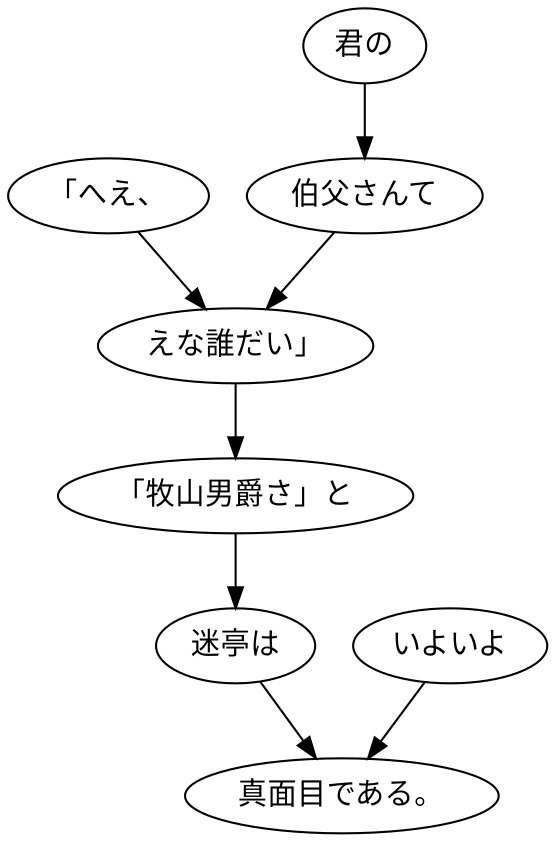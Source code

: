 digraph graph1608 {
	node0 [label="「へえ、"];
	node1 [label="君の"];
	node2 [label="伯父さんて"];
	node3 [label="えな誰だい」"];
	node4 [label="「牧山男爵さ」と"];
	node5 [label="迷亭は"];
	node6 [label="いよいよ"];
	node7 [label="真面目である。"];
	node0 -> node3;
	node1 -> node2;
	node2 -> node3;
	node3 -> node4;
	node4 -> node5;
	node5 -> node7;
	node6 -> node7;
}
